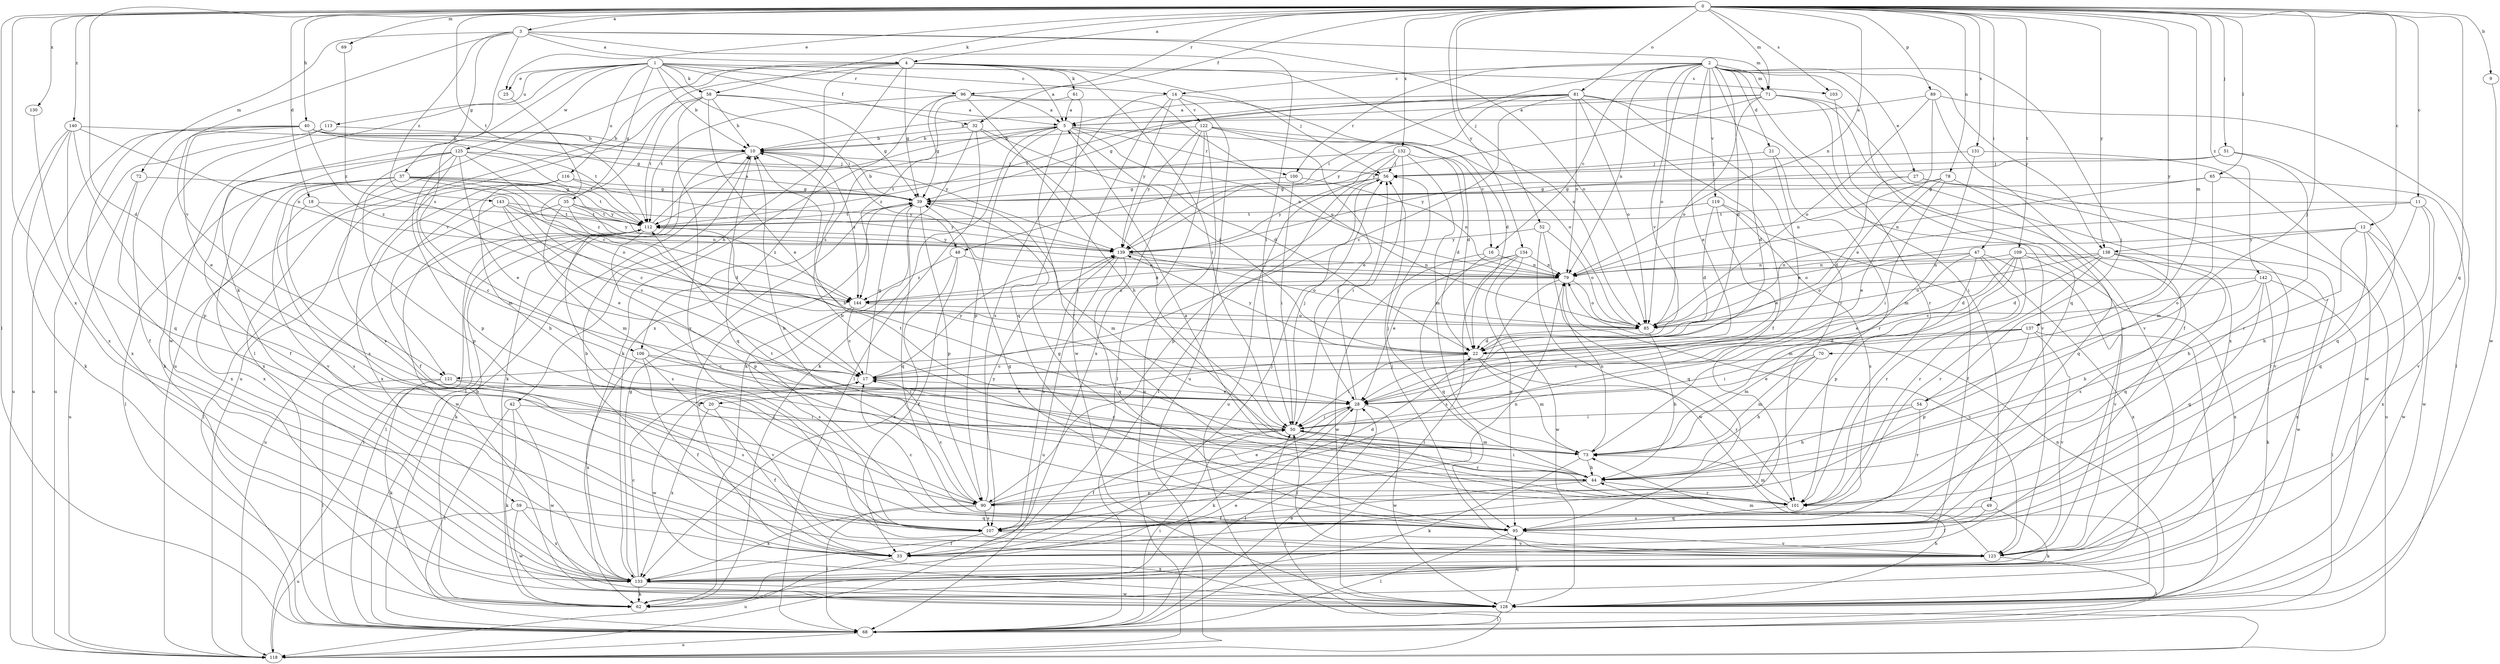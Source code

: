 strict digraph  {
0;
1;
2;
3;
4;
5;
9;
10;
11;
12;
14;
16;
17;
18;
20;
21;
22;
25;
27;
28;
32;
33;
35;
37;
39;
40;
42;
44;
47;
48;
49;
50;
51;
52;
54;
56;
58;
59;
61;
62;
65;
68;
69;
70;
71;
72;
73;
78;
79;
81;
85;
89;
90;
95;
96;
100;
101;
103;
106;
107;
109;
112;
113;
116;
118;
119;
121;
122;
123;
125;
128;
130;
131;
132;
133;
134;
137;
138;
139;
140;
142;
143;
144;
0 -> 3  [label=a];
0 -> 4  [label=a];
0 -> 9  [label=b];
0 -> 11  [label=c];
0 -> 12  [label=c];
0 -> 18  [label=d];
0 -> 20  [label=d];
0 -> 25  [label=e];
0 -> 32  [label=f];
0 -> 40  [label=h];
0 -> 47  [label=i];
0 -> 51  [label=j];
0 -> 52  [label=j];
0 -> 54  [label=j];
0 -> 58  [label=k];
0 -> 65  [label=l];
0 -> 68  [label=l];
0 -> 69  [label=m];
0 -> 70  [label=m];
0 -> 71  [label=m];
0 -> 78  [label=n];
0 -> 79  [label=n];
0 -> 81  [label=o];
0 -> 89  [label=p];
0 -> 95  [label=q];
0 -> 96  [label=r];
0 -> 103  [label=s];
0 -> 109  [label=t];
0 -> 112  [label=t];
0 -> 130  [label=x];
0 -> 131  [label=x];
0 -> 132  [label=x];
0 -> 133  [label=x];
0 -> 134  [label=y];
0 -> 137  [label=y];
0 -> 138  [label=y];
0 -> 140  [label=z];
0 -> 142  [label=z];
1 -> 10  [label=b];
1 -> 14  [label=c];
1 -> 25  [label=e];
1 -> 32  [label=f];
1 -> 35  [label=g];
1 -> 48  [label=i];
1 -> 58  [label=k];
1 -> 59  [label=k];
1 -> 96  [label=r];
1 -> 103  [label=s];
1 -> 113  [label=u];
1 -> 116  [label=u];
1 -> 125  [label=w];
1 -> 128  [label=w];
2 -> 14  [label=c];
2 -> 16  [label=c];
2 -> 20  [label=d];
2 -> 21  [label=d];
2 -> 22  [label=d];
2 -> 27  [label=e];
2 -> 28  [label=e];
2 -> 48  [label=i];
2 -> 49  [label=i];
2 -> 54  [label=j];
2 -> 71  [label=m];
2 -> 79  [label=n];
2 -> 85  [label=o];
2 -> 95  [label=q];
2 -> 100  [label=r];
2 -> 119  [label=v];
2 -> 121  [label=v];
2 -> 138  [label=y];
3 -> 4  [label=a];
3 -> 37  [label=g];
3 -> 50  [label=i];
3 -> 71  [label=m];
3 -> 72  [label=m];
3 -> 85  [label=o];
3 -> 106  [label=s];
3 -> 121  [label=v];
3 -> 143  [label=z];
4 -> 5  [label=a];
4 -> 39  [label=g];
4 -> 42  [label=h];
4 -> 50  [label=i];
4 -> 56  [label=j];
4 -> 61  [label=k];
4 -> 68  [label=l];
4 -> 85  [label=o];
4 -> 118  [label=u];
4 -> 121  [label=v];
4 -> 133  [label=x];
5 -> 10  [label=b];
5 -> 16  [label=c];
5 -> 22  [label=d];
5 -> 62  [label=k];
5 -> 79  [label=n];
5 -> 90  [label=p];
5 -> 100  [label=r];
5 -> 101  [label=r];
5 -> 106  [label=s];
9 -> 128  [label=w];
10 -> 56  [label=j];
10 -> 62  [label=k];
10 -> 68  [label=l];
10 -> 95  [label=q];
10 -> 144  [label=z];
11 -> 44  [label=h];
11 -> 85  [label=o];
11 -> 95  [label=q];
11 -> 112  [label=t];
11 -> 128  [label=w];
12 -> 44  [label=h];
12 -> 85  [label=o];
12 -> 101  [label=r];
12 -> 128  [label=w];
12 -> 133  [label=x];
12 -> 138  [label=y];
14 -> 22  [label=d];
14 -> 107  [label=s];
14 -> 118  [label=u];
14 -> 122  [label=v];
14 -> 128  [label=w];
14 -> 139  [label=y];
16 -> 79  [label=n];
16 -> 95  [label=q];
16 -> 128  [label=w];
17 -> 28  [label=e];
17 -> 39  [label=g];
17 -> 128  [label=w];
17 -> 139  [label=y];
18 -> 17  [label=c];
18 -> 107  [label=s];
18 -> 112  [label=t];
20 -> 33  [label=f];
20 -> 50  [label=i];
20 -> 133  [label=x];
21 -> 28  [label=e];
21 -> 56  [label=j];
21 -> 101  [label=r];
22 -> 17  [label=c];
22 -> 50  [label=i];
22 -> 73  [label=m];
22 -> 101  [label=r];
22 -> 139  [label=y];
25 -> 17  [label=c];
27 -> 22  [label=d];
27 -> 39  [label=g];
27 -> 118  [label=u];
27 -> 123  [label=v];
28 -> 50  [label=i];
28 -> 56  [label=j];
28 -> 62  [label=k];
28 -> 68  [label=l];
28 -> 128  [label=w];
32 -> 10  [label=b];
32 -> 22  [label=d];
32 -> 50  [label=i];
32 -> 62  [label=k];
32 -> 68  [label=l];
33 -> 10  [label=b];
33 -> 56  [label=j];
33 -> 118  [label=u];
35 -> 22  [label=d];
35 -> 73  [label=m];
35 -> 112  [label=t];
35 -> 128  [label=w];
35 -> 139  [label=y];
35 -> 144  [label=z];
37 -> 17  [label=c];
37 -> 39  [label=g];
37 -> 68  [label=l];
37 -> 85  [label=o];
37 -> 90  [label=p];
37 -> 107  [label=s];
37 -> 112  [label=t];
37 -> 123  [label=v];
37 -> 133  [label=x];
37 -> 139  [label=y];
39 -> 10  [label=b];
39 -> 73  [label=m];
39 -> 90  [label=p];
39 -> 95  [label=q];
39 -> 112  [label=t];
40 -> 10  [label=b];
40 -> 28  [label=e];
40 -> 33  [label=f];
40 -> 39  [label=g];
40 -> 112  [label=t];
40 -> 118  [label=u];
40 -> 133  [label=x];
40 -> 139  [label=y];
40 -> 144  [label=z];
42 -> 50  [label=i];
42 -> 62  [label=k];
42 -> 68  [label=l];
42 -> 128  [label=w];
44 -> 10  [label=b];
44 -> 33  [label=f];
44 -> 50  [label=i];
44 -> 56  [label=j];
44 -> 90  [label=p];
44 -> 101  [label=r];
44 -> 112  [label=t];
47 -> 28  [label=e];
47 -> 79  [label=n];
47 -> 85  [label=o];
47 -> 90  [label=p];
47 -> 101  [label=r];
47 -> 123  [label=v];
47 -> 133  [label=x];
48 -> 33  [label=f];
48 -> 79  [label=n];
48 -> 133  [label=x];
48 -> 144  [label=z];
49 -> 33  [label=f];
49 -> 62  [label=k];
49 -> 107  [label=s];
50 -> 33  [label=f];
50 -> 56  [label=j];
50 -> 73  [label=m];
50 -> 101  [label=r];
50 -> 112  [label=t];
51 -> 56  [label=j];
51 -> 95  [label=q];
51 -> 101  [label=r];
51 -> 139  [label=y];
52 -> 85  [label=o];
52 -> 95  [label=q];
52 -> 128  [label=w];
52 -> 139  [label=y];
54 -> 44  [label=h];
54 -> 50  [label=i];
54 -> 101  [label=r];
56 -> 39  [label=g];
56 -> 90  [label=p];
56 -> 139  [label=y];
58 -> 5  [label=a];
58 -> 10  [label=b];
58 -> 28  [label=e];
58 -> 39  [label=g];
58 -> 112  [label=t];
58 -> 118  [label=u];
58 -> 123  [label=v];
59 -> 95  [label=q];
59 -> 118  [label=u];
59 -> 128  [label=w];
59 -> 133  [label=x];
61 -> 5  [label=a];
61 -> 95  [label=q];
61 -> 144  [label=z];
62 -> 28  [label=e];
65 -> 39  [label=g];
65 -> 73  [label=m];
65 -> 79  [label=n];
65 -> 123  [label=v];
68 -> 10  [label=b];
68 -> 28  [label=e];
68 -> 50  [label=i];
68 -> 118  [label=u];
69 -> 144  [label=z];
70 -> 17  [label=c];
70 -> 28  [label=e];
70 -> 44  [label=h];
70 -> 73  [label=m];
71 -> 5  [label=a];
71 -> 10  [label=b];
71 -> 85  [label=o];
71 -> 101  [label=r];
71 -> 123  [label=v];
71 -> 133  [label=x];
71 -> 139  [label=y];
72 -> 39  [label=g];
72 -> 118  [label=u];
72 -> 133  [label=x];
73 -> 10  [label=b];
73 -> 17  [label=c];
73 -> 44  [label=h];
73 -> 62  [label=k];
73 -> 79  [label=n];
78 -> 28  [label=e];
78 -> 39  [label=g];
78 -> 50  [label=i];
78 -> 79  [label=n];
78 -> 95  [label=q];
79 -> 85  [label=o];
79 -> 107  [label=s];
79 -> 123  [label=v];
79 -> 144  [label=z];
81 -> 5  [label=a];
81 -> 17  [label=c];
81 -> 33  [label=f];
81 -> 39  [label=g];
81 -> 79  [label=n];
81 -> 85  [label=o];
81 -> 101  [label=r];
81 -> 112  [label=t];
81 -> 123  [label=v];
81 -> 139  [label=y];
85 -> 22  [label=d];
85 -> 44  [label=h];
89 -> 5  [label=a];
89 -> 28  [label=e];
89 -> 33  [label=f];
89 -> 68  [label=l];
89 -> 85  [label=o];
90 -> 17  [label=c];
90 -> 22  [label=d];
90 -> 28  [label=e];
90 -> 68  [label=l];
90 -> 107  [label=s];
90 -> 133  [label=x];
90 -> 139  [label=y];
95 -> 17  [label=c];
95 -> 39  [label=g];
95 -> 68  [label=l];
95 -> 123  [label=v];
96 -> 5  [label=a];
96 -> 39  [label=g];
96 -> 44  [label=h];
96 -> 62  [label=k];
96 -> 85  [label=o];
96 -> 112  [label=t];
100 -> 39  [label=g];
100 -> 50  [label=i];
100 -> 79  [label=n];
101 -> 5  [label=a];
101 -> 10  [label=b];
101 -> 39  [label=g];
101 -> 73  [label=m];
101 -> 95  [label=q];
103 -> 123  [label=v];
106 -> 17  [label=c];
106 -> 33  [label=f];
106 -> 50  [label=i];
106 -> 123  [label=v];
106 -> 133  [label=x];
107 -> 33  [label=f];
107 -> 79  [label=n];
107 -> 123  [label=v];
109 -> 17  [label=c];
109 -> 22  [label=d];
109 -> 73  [label=m];
109 -> 79  [label=n];
109 -> 101  [label=r];
109 -> 128  [label=w];
109 -> 133  [label=x];
112 -> 5  [label=a];
112 -> 62  [label=k];
112 -> 68  [label=l];
112 -> 90  [label=p];
112 -> 107  [label=s];
112 -> 118  [label=u];
112 -> 139  [label=y];
113 -> 10  [label=b];
113 -> 62  [label=k];
113 -> 118  [label=u];
116 -> 33  [label=f];
116 -> 39  [label=g];
116 -> 44  [label=h];
116 -> 133  [label=x];
116 -> 139  [label=y];
118 -> 50  [label=i];
118 -> 112  [label=t];
119 -> 22  [label=d];
119 -> 28  [label=e];
119 -> 33  [label=f];
119 -> 107  [label=s];
119 -> 112  [label=t];
121 -> 28  [label=e];
121 -> 62  [label=k];
121 -> 68  [label=l];
121 -> 107  [label=s];
122 -> 10  [label=b];
122 -> 22  [label=d];
122 -> 28  [label=e];
122 -> 68  [label=l];
122 -> 85  [label=o];
122 -> 118  [label=u];
122 -> 133  [label=x];
122 -> 139  [label=y];
123 -> 50  [label=i];
123 -> 56  [label=j];
123 -> 68  [label=l];
123 -> 73  [label=m];
123 -> 133  [label=x];
125 -> 28  [label=e];
125 -> 33  [label=f];
125 -> 56  [label=j];
125 -> 73  [label=m];
125 -> 90  [label=p];
125 -> 107  [label=s];
125 -> 112  [label=t];
125 -> 133  [label=x];
125 -> 144  [label=z];
128 -> 39  [label=g];
128 -> 44  [label=h];
128 -> 68  [label=l];
128 -> 79  [label=n];
128 -> 95  [label=q];
130 -> 133  [label=x];
131 -> 56  [label=j];
131 -> 73  [label=m];
131 -> 128  [label=w];
132 -> 22  [label=d];
132 -> 50  [label=i];
132 -> 56  [label=j];
132 -> 68  [label=l];
132 -> 73  [label=m];
132 -> 112  [label=t];
132 -> 118  [label=u];
133 -> 17  [label=c];
133 -> 39  [label=g];
133 -> 62  [label=k];
133 -> 128  [label=w];
134 -> 28  [label=e];
134 -> 68  [label=l];
134 -> 79  [label=n];
134 -> 95  [label=q];
134 -> 128  [label=w];
134 -> 144  [label=z];
137 -> 22  [label=d];
137 -> 50  [label=i];
137 -> 68  [label=l];
137 -> 73  [label=m];
137 -> 90  [label=p];
137 -> 123  [label=v];
138 -> 22  [label=d];
138 -> 79  [label=n];
138 -> 85  [label=o];
138 -> 95  [label=q];
138 -> 101  [label=r];
138 -> 107  [label=s];
138 -> 133  [label=x];
139 -> 79  [label=n];
139 -> 85  [label=o];
139 -> 95  [label=q];
139 -> 107  [label=s];
139 -> 118  [label=u];
140 -> 10  [label=b];
140 -> 62  [label=k];
140 -> 79  [label=n];
140 -> 90  [label=p];
140 -> 95  [label=q];
140 -> 118  [label=u];
142 -> 44  [label=h];
142 -> 62  [label=k];
142 -> 68  [label=l];
142 -> 85  [label=o];
142 -> 95  [label=q];
142 -> 144  [label=z];
143 -> 17  [label=c];
143 -> 28  [label=e];
143 -> 68  [label=l];
143 -> 79  [label=n];
143 -> 112  [label=t];
143 -> 139  [label=y];
144 -> 17  [label=c];
144 -> 85  [label=o];
144 -> 107  [label=s];
}
